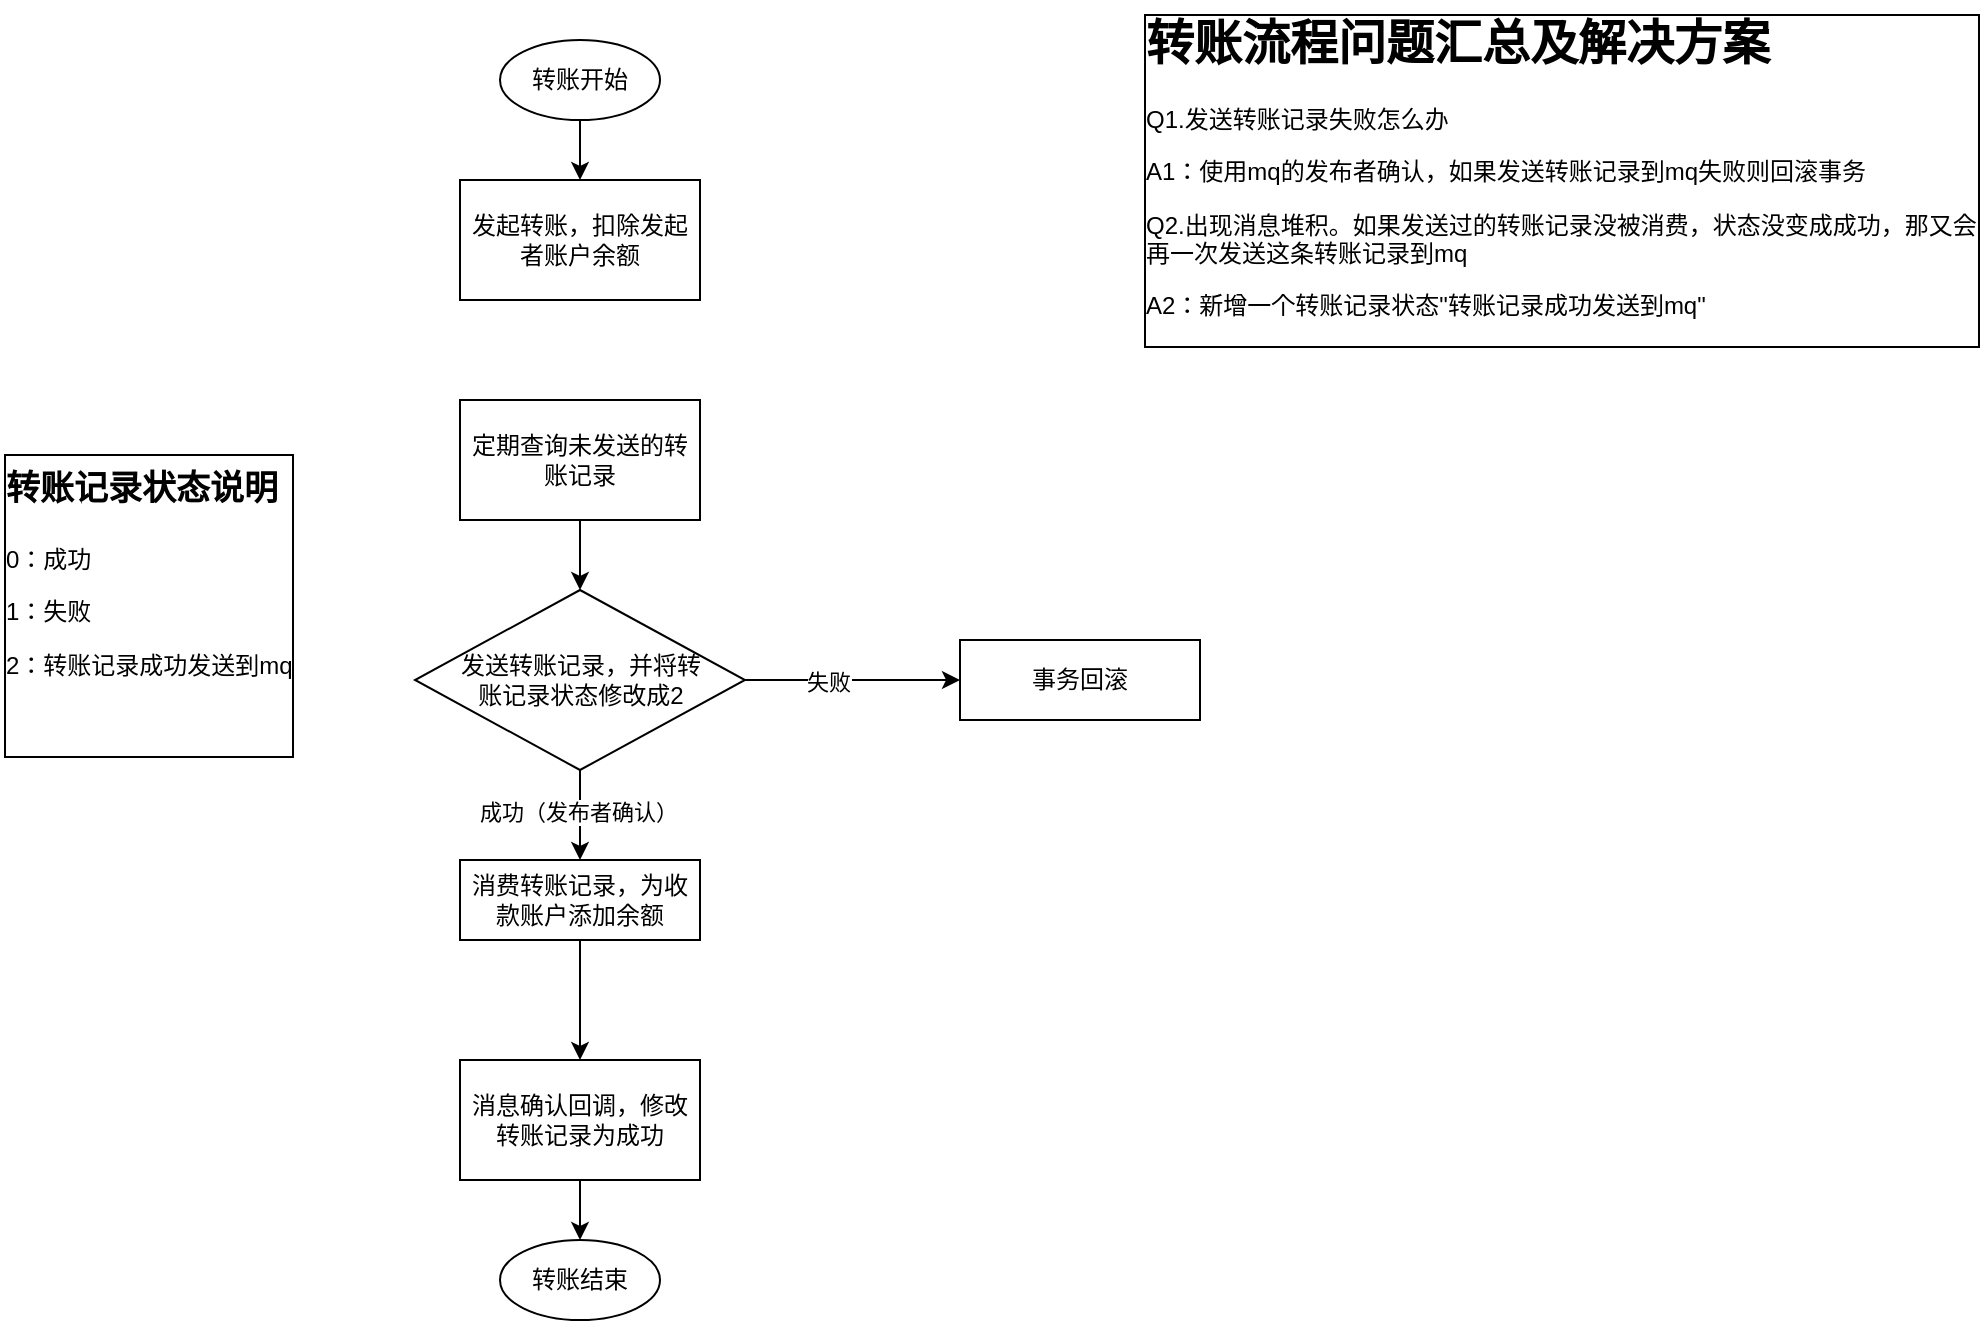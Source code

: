 <mxfile version="26.2.14">
  <diagram id="C5RBs43oDa-KdzZeNtuy" name="Page-1">
    <mxGraphModel dx="1146" dy="669" grid="1" gridSize="10" guides="1" tooltips="1" connect="1" arrows="1" fold="1" page="1" pageScale="1" pageWidth="3300" pageHeight="4681" math="0" shadow="0">
      <root>
        <mxCell id="WIyWlLk6GJQsqaUBKTNV-0" />
        <mxCell id="WIyWlLk6GJQsqaUBKTNV-1" parent="WIyWlLk6GJQsqaUBKTNV-0" />
        <mxCell id="uTj_L4GP4vtBzImo_Wq9-3" style="edgeStyle=orthogonalEdgeStyle;rounded=0;orthogonalLoop=1;jettySize=auto;html=1;exitX=0.5;exitY=1;exitDx=0;exitDy=0;entryX=0.5;entryY=0;entryDx=0;entryDy=0;" edge="1" parent="WIyWlLk6GJQsqaUBKTNV-1" source="uTj_L4GP4vtBzImo_Wq9-0" target="uTj_L4GP4vtBzImo_Wq9-2">
          <mxGeometry relative="1" as="geometry" />
        </mxCell>
        <mxCell id="uTj_L4GP4vtBzImo_Wq9-0" value="转账开始" style="ellipse;whiteSpace=wrap;html=1;" vertex="1" parent="WIyWlLk6GJQsqaUBKTNV-1">
          <mxGeometry x="360" y="120" width="80" height="40" as="geometry" />
        </mxCell>
        <mxCell id="uTj_L4GP4vtBzImo_Wq9-1" value="转账结束" style="ellipse;whiteSpace=wrap;html=1;" vertex="1" parent="WIyWlLk6GJQsqaUBKTNV-1">
          <mxGeometry x="360" y="720" width="80" height="40" as="geometry" />
        </mxCell>
        <mxCell id="uTj_L4GP4vtBzImo_Wq9-2" value="发起转账，扣除发起者账户余额" style="rounded=0;whiteSpace=wrap;html=1;" vertex="1" parent="WIyWlLk6GJQsqaUBKTNV-1">
          <mxGeometry x="340" y="190" width="120" height="60" as="geometry" />
        </mxCell>
        <mxCell id="uTj_L4GP4vtBzImo_Wq9-6" style="edgeStyle=orthogonalEdgeStyle;rounded=0;orthogonalLoop=1;jettySize=auto;html=1;exitX=0.5;exitY=1;exitDx=0;exitDy=0;entryX=0.5;entryY=0;entryDx=0;entryDy=0;" edge="1" parent="WIyWlLk6GJQsqaUBKTNV-1" source="uTj_L4GP4vtBzImo_Wq9-4" target="uTj_L4GP4vtBzImo_Wq9-7">
          <mxGeometry relative="1" as="geometry">
            <mxPoint x="400" y="400" as="targetPoint" />
          </mxGeometry>
        </mxCell>
        <mxCell id="uTj_L4GP4vtBzImo_Wq9-4" value="定期查询未发送的转账记录" style="rounded=0;whiteSpace=wrap;html=1;" vertex="1" parent="WIyWlLk6GJQsqaUBKTNV-1">
          <mxGeometry x="340" y="300" width="120" height="60" as="geometry" />
        </mxCell>
        <mxCell id="uTj_L4GP4vtBzImo_Wq9-9" style="edgeStyle=orthogonalEdgeStyle;rounded=0;orthogonalLoop=1;jettySize=auto;html=1;exitX=0.5;exitY=1;exitDx=0;exitDy=0;entryX=0.5;entryY=0;entryDx=0;entryDy=0;" edge="1" parent="WIyWlLk6GJQsqaUBKTNV-1" source="uTj_L4GP4vtBzImo_Wq9-7" target="uTj_L4GP4vtBzImo_Wq9-8">
          <mxGeometry relative="1" as="geometry">
            <mxPoint x="400" y="500" as="targetPoint" />
          </mxGeometry>
        </mxCell>
        <mxCell id="uTj_L4GP4vtBzImo_Wq9-10" value="成功（发布者确认）" style="edgeLabel;html=1;align=center;verticalAlign=middle;resizable=0;points=[];" vertex="1" connectable="0" parent="uTj_L4GP4vtBzImo_Wq9-9">
          <mxGeometry x="-0.1" y="-1" relative="1" as="geometry">
            <mxPoint as="offset" />
          </mxGeometry>
        </mxCell>
        <mxCell id="uTj_L4GP4vtBzImo_Wq9-12" style="edgeStyle=orthogonalEdgeStyle;rounded=0;orthogonalLoop=1;jettySize=auto;html=1;exitX=1;exitY=0.5;exitDx=0;exitDy=0;entryX=0;entryY=0.5;entryDx=0;entryDy=0;" edge="1" parent="WIyWlLk6GJQsqaUBKTNV-1" source="uTj_L4GP4vtBzImo_Wq9-7" target="uTj_L4GP4vtBzImo_Wq9-11">
          <mxGeometry relative="1" as="geometry" />
        </mxCell>
        <mxCell id="uTj_L4GP4vtBzImo_Wq9-13" value="失败" style="edgeLabel;html=1;align=center;verticalAlign=middle;resizable=0;points=[];" vertex="1" connectable="0" parent="uTj_L4GP4vtBzImo_Wq9-12">
          <mxGeometry x="-0.24" y="-1" relative="1" as="geometry">
            <mxPoint as="offset" />
          </mxGeometry>
        </mxCell>
        <mxCell id="uTj_L4GP4vtBzImo_Wq9-7" value="&lt;div&gt;发送转账记录，并将转&lt;/div&gt;&lt;div&gt;账记录状态修改成2&lt;/div&gt;" style="rhombus;whiteSpace=wrap;html=1;" vertex="1" parent="WIyWlLk6GJQsqaUBKTNV-1">
          <mxGeometry x="317.5" y="395" width="165" height="90" as="geometry" />
        </mxCell>
        <mxCell id="uTj_L4GP4vtBzImo_Wq9-15" style="edgeStyle=orthogonalEdgeStyle;rounded=0;orthogonalLoop=1;jettySize=auto;html=1;exitX=0.5;exitY=1;exitDx=0;exitDy=0;entryX=0.5;entryY=0;entryDx=0;entryDy=0;" edge="1" parent="WIyWlLk6GJQsqaUBKTNV-1" source="uTj_L4GP4vtBzImo_Wq9-8" target="uTj_L4GP4vtBzImo_Wq9-14">
          <mxGeometry relative="1" as="geometry" />
        </mxCell>
        <mxCell id="uTj_L4GP4vtBzImo_Wq9-8" value="消费转账记录，为收款账户添加余额" style="rounded=0;whiteSpace=wrap;html=1;" vertex="1" parent="WIyWlLk6GJQsqaUBKTNV-1">
          <mxGeometry x="340" y="530" width="120" height="40" as="geometry" />
        </mxCell>
        <mxCell id="uTj_L4GP4vtBzImo_Wq9-11" value="事务回滚" style="rounded=0;whiteSpace=wrap;html=1;" vertex="1" parent="WIyWlLk6GJQsqaUBKTNV-1">
          <mxGeometry x="590" y="420" width="120" height="40" as="geometry" />
        </mxCell>
        <mxCell id="uTj_L4GP4vtBzImo_Wq9-16" style="edgeStyle=orthogonalEdgeStyle;rounded=0;orthogonalLoop=1;jettySize=auto;html=1;exitX=0.5;exitY=1;exitDx=0;exitDy=0;entryX=0.5;entryY=0;entryDx=0;entryDy=0;" edge="1" parent="WIyWlLk6GJQsqaUBKTNV-1" source="uTj_L4GP4vtBzImo_Wq9-14" target="uTj_L4GP4vtBzImo_Wq9-1">
          <mxGeometry relative="1" as="geometry" />
        </mxCell>
        <mxCell id="uTj_L4GP4vtBzImo_Wq9-14" value="消息确认回调，修改转账记录为成功" style="rounded=0;whiteSpace=wrap;html=1;" vertex="1" parent="WIyWlLk6GJQsqaUBKTNV-1">
          <mxGeometry x="340" y="630" width="120" height="60" as="geometry" />
        </mxCell>
        <mxCell id="uTj_L4GP4vtBzImo_Wq9-18" value="&lt;h1 style=&quot;margin-top: 0px;&quot;&gt;转账流程问题汇总及解决方案&lt;br&gt;&lt;/h1&gt;&lt;p&gt;Q1.发送转账记录失败怎么办&lt;/p&gt;&lt;p&gt;A1：使用mq的发布者确认，如果发送转账记录到mq失败则回滚事务&lt;/p&gt;&lt;p&gt;Q2.出现消息堆积。如果发送过的转账记录没被消费，状态没变成成功，那又会再一次发送这条转账记录到mq&lt;/p&gt;&lt;p&gt;A2：新增一个转账记录状态&quot;转账记录成功发送到mq&quot;&lt;br&gt;&lt;/p&gt;" style="text;html=1;whiteSpace=wrap;overflow=hidden;rounded=0;labelBorderColor=default;" vertex="1" parent="WIyWlLk6GJQsqaUBKTNV-1">
          <mxGeometry x="680" y="100" width="420" height="180" as="geometry" />
        </mxCell>
        <mxCell id="uTj_L4GP4vtBzImo_Wq9-28" value="&lt;h1 style=&quot;margin-top: 0px;&quot;&gt;&lt;font style=&quot;font-size: 17px;&quot;&gt;转账记录状态说明&lt;/font&gt;&lt;br&gt;&lt;/h1&gt;&lt;p&gt;0：成功&lt;/p&gt;&lt;p&gt;1：失败&lt;/p&gt;&lt;p&gt;2：转账记录成功发送到mq&lt;/p&gt;&lt;p&gt;&lt;br&gt;&lt;/p&gt;" style="text;html=1;whiteSpace=wrap;overflow=hidden;rounded=0;labelBorderColor=default;" vertex="1" parent="WIyWlLk6GJQsqaUBKTNV-1">
          <mxGeometry x="110" y="320" width="150" height="180" as="geometry" />
        </mxCell>
      </root>
    </mxGraphModel>
  </diagram>
</mxfile>
